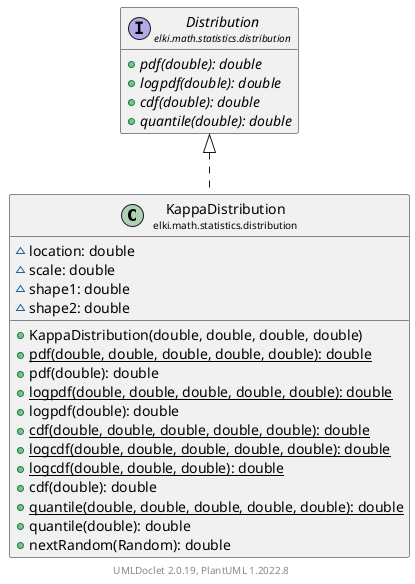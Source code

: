 @startuml
    remove .*\.(Instance|Par|Parameterizer|Factory)$
    set namespaceSeparator none
    hide empty fields
    hide empty methods

    class "<size:14>KappaDistribution\n<size:10>elki.math.statistics.distribution" as elki.math.statistics.distribution.KappaDistribution [[KappaDistribution.html]] {
        ~location: double
        ~scale: double
        ~shape1: double
        ~shape2: double
        +KappaDistribution(double, double, double, double)
        {static} +pdf(double, double, double, double, double): double
        +pdf(double): double
        {static} +logpdf(double, double, double, double, double): double
        +logpdf(double): double
        {static} +cdf(double, double, double, double, double): double
        {static} +logcdf(double, double, double, double, double): double
        {static} +logcdf(double, double, double): double
        +cdf(double): double
        {static} +quantile(double, double, double, double, double): double
        +quantile(double): double
        +nextRandom(Random): double
    }

    interface "<size:14>Distribution\n<size:10>elki.math.statistics.distribution" as elki.math.statistics.distribution.Distribution [[Distribution.html]] {
        {abstract} +pdf(double): double
        {abstract} +logpdf(double): double
        {abstract} +cdf(double): double
        {abstract} +quantile(double): double
    }
    class "<size:14>KappaDistribution.Par\n<size:10>elki.math.statistics.distribution" as elki.math.statistics.distribution.KappaDistribution.Par [[KappaDistribution.Par.html]]

    elki.math.statistics.distribution.Distribution <|.. elki.math.statistics.distribution.KappaDistribution
    elki.math.statistics.distribution.KappaDistribution +-- elki.math.statistics.distribution.KappaDistribution.Par

    center footer UMLDoclet 2.0.19, PlantUML 1.2022.8
@enduml
